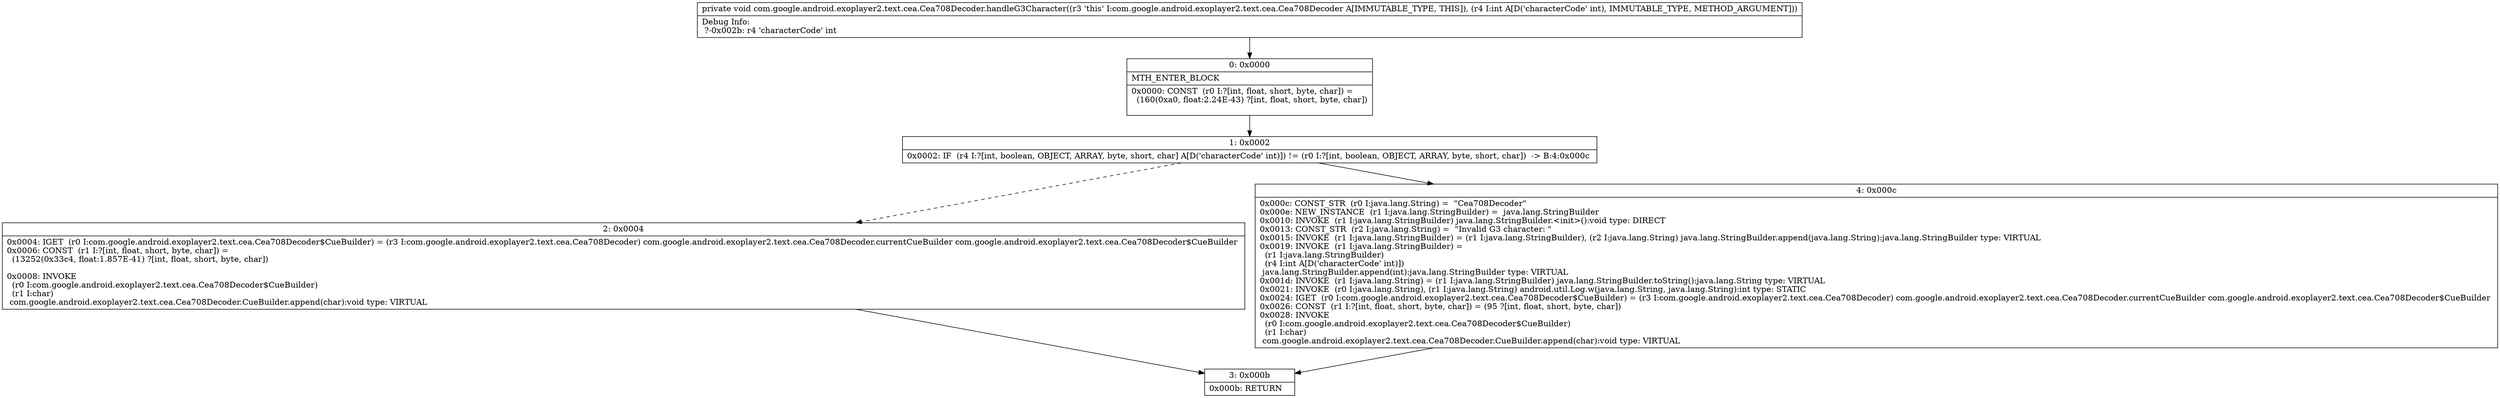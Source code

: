 digraph "CFG forcom.google.android.exoplayer2.text.cea.Cea708Decoder.handleG3Character(I)V" {
Node_0 [shape=record,label="{0\:\ 0x0000|MTH_ENTER_BLOCK\l|0x0000: CONST  (r0 I:?[int, float, short, byte, char]) = \l  (160(0xa0, float:2.24E\-43) ?[int, float, short, byte, char])\l \l}"];
Node_1 [shape=record,label="{1\:\ 0x0002|0x0002: IF  (r4 I:?[int, boolean, OBJECT, ARRAY, byte, short, char] A[D('characterCode' int)]) != (r0 I:?[int, boolean, OBJECT, ARRAY, byte, short, char])  \-\> B:4:0x000c \l}"];
Node_2 [shape=record,label="{2\:\ 0x0004|0x0004: IGET  (r0 I:com.google.android.exoplayer2.text.cea.Cea708Decoder$CueBuilder) = (r3 I:com.google.android.exoplayer2.text.cea.Cea708Decoder) com.google.android.exoplayer2.text.cea.Cea708Decoder.currentCueBuilder com.google.android.exoplayer2.text.cea.Cea708Decoder$CueBuilder \l0x0006: CONST  (r1 I:?[int, float, short, byte, char]) = \l  (13252(0x33c4, float:1.857E\-41) ?[int, float, short, byte, char])\l \l0x0008: INVOKE  \l  (r0 I:com.google.android.exoplayer2.text.cea.Cea708Decoder$CueBuilder)\l  (r1 I:char)\l com.google.android.exoplayer2.text.cea.Cea708Decoder.CueBuilder.append(char):void type: VIRTUAL \l}"];
Node_3 [shape=record,label="{3\:\ 0x000b|0x000b: RETURN   \l}"];
Node_4 [shape=record,label="{4\:\ 0x000c|0x000c: CONST_STR  (r0 I:java.lang.String) =  \"Cea708Decoder\" \l0x000e: NEW_INSTANCE  (r1 I:java.lang.StringBuilder) =  java.lang.StringBuilder \l0x0010: INVOKE  (r1 I:java.lang.StringBuilder) java.lang.StringBuilder.\<init\>():void type: DIRECT \l0x0013: CONST_STR  (r2 I:java.lang.String) =  \"Invalid G3 character: \" \l0x0015: INVOKE  (r1 I:java.lang.StringBuilder) = (r1 I:java.lang.StringBuilder), (r2 I:java.lang.String) java.lang.StringBuilder.append(java.lang.String):java.lang.StringBuilder type: VIRTUAL \l0x0019: INVOKE  (r1 I:java.lang.StringBuilder) = \l  (r1 I:java.lang.StringBuilder)\l  (r4 I:int A[D('characterCode' int)])\l java.lang.StringBuilder.append(int):java.lang.StringBuilder type: VIRTUAL \l0x001d: INVOKE  (r1 I:java.lang.String) = (r1 I:java.lang.StringBuilder) java.lang.StringBuilder.toString():java.lang.String type: VIRTUAL \l0x0021: INVOKE  (r0 I:java.lang.String), (r1 I:java.lang.String) android.util.Log.w(java.lang.String, java.lang.String):int type: STATIC \l0x0024: IGET  (r0 I:com.google.android.exoplayer2.text.cea.Cea708Decoder$CueBuilder) = (r3 I:com.google.android.exoplayer2.text.cea.Cea708Decoder) com.google.android.exoplayer2.text.cea.Cea708Decoder.currentCueBuilder com.google.android.exoplayer2.text.cea.Cea708Decoder$CueBuilder \l0x0026: CONST  (r1 I:?[int, float, short, byte, char]) = (95 ?[int, float, short, byte, char]) \l0x0028: INVOKE  \l  (r0 I:com.google.android.exoplayer2.text.cea.Cea708Decoder$CueBuilder)\l  (r1 I:char)\l com.google.android.exoplayer2.text.cea.Cea708Decoder.CueBuilder.append(char):void type: VIRTUAL \l}"];
MethodNode[shape=record,label="{private void com.google.android.exoplayer2.text.cea.Cea708Decoder.handleG3Character((r3 'this' I:com.google.android.exoplayer2.text.cea.Cea708Decoder A[IMMUTABLE_TYPE, THIS]), (r4 I:int A[D('characterCode' int), IMMUTABLE_TYPE, METHOD_ARGUMENT]))  | Debug Info:\l  ?\-0x002b: r4 'characterCode' int\l}"];
MethodNode -> Node_0;
Node_0 -> Node_1;
Node_1 -> Node_2[style=dashed];
Node_1 -> Node_4;
Node_2 -> Node_3;
Node_4 -> Node_3;
}

